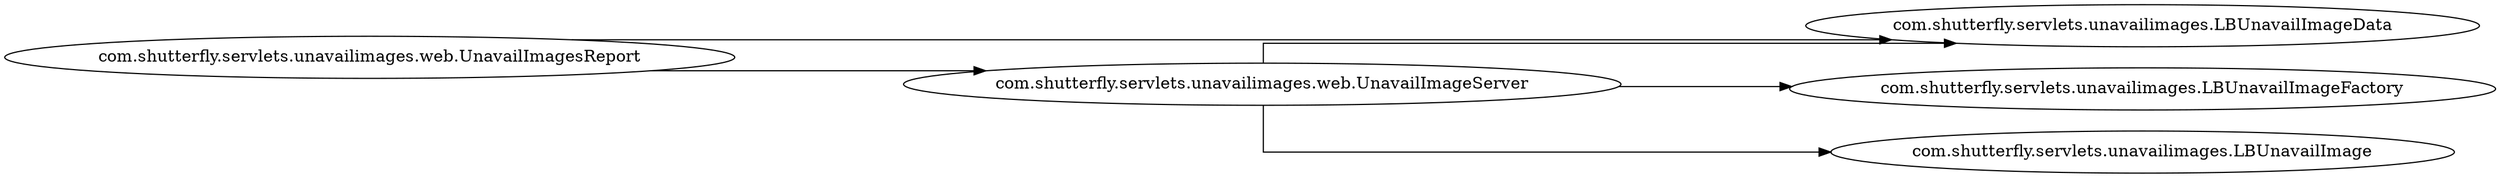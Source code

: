 digraph dependencyGraph {
 concentrate=true;
 rankdir="LR"; 
ranksep="2.0";
"com.shutterfly.servlets.unavailimages.web.UnavailImageServer"; 
"com.shutterfly.servlets.unavailimages.web.UnavailImageServer"->"com.shutterfly.servlets.unavailimages.LBUnavailImageData";
"com.shutterfly.servlets.unavailimages.web.UnavailImageServer"->"com.shutterfly.servlets.unavailimages.LBUnavailImageFactory";
"com.shutterfly.servlets.unavailimages.web.UnavailImageServer"->"com.shutterfly.servlets.unavailimages.LBUnavailImage";
"com.shutterfly.servlets.unavailimages.web.UnavailImagesReport"; 
"com.shutterfly.servlets.unavailimages.web.UnavailImagesReport"->"com.shutterfly.servlets.unavailimages.web.UnavailImageServer";
"com.shutterfly.servlets.unavailimages.web.UnavailImagesReport"->"com.shutterfly.servlets.unavailimages.LBUnavailImageData";
splines="ortho";
}